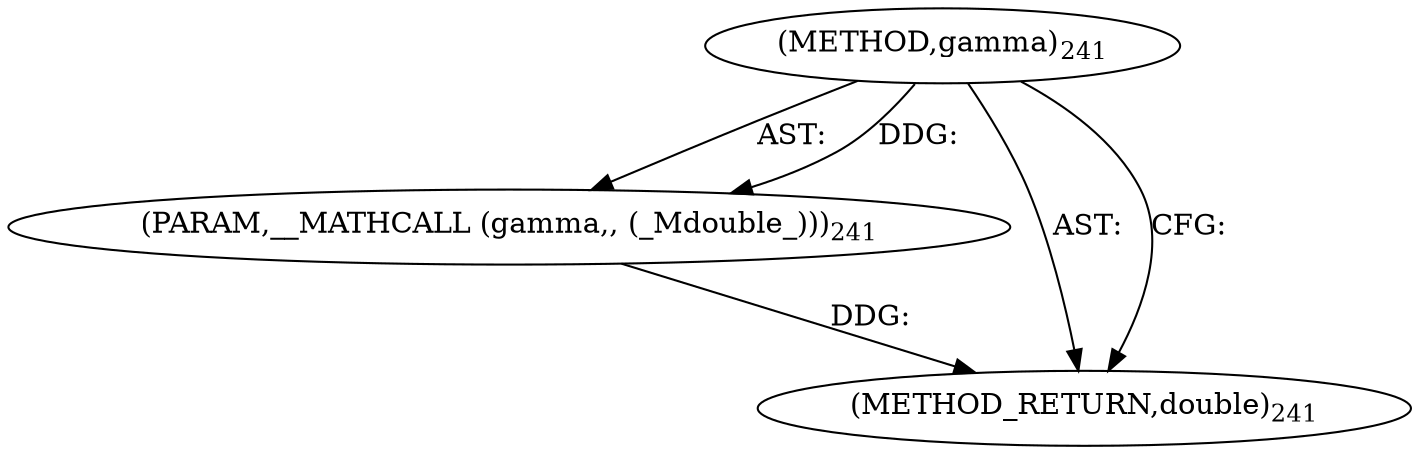 digraph "gamma" {  
"6372" [label = <(METHOD,gamma)<SUB>241</SUB>> ]
"6373" [label = <(PARAM,__MATHCALL (gamma,, (_Mdouble_)))<SUB>241</SUB>> ]
"6374" [label = <(METHOD_RETURN,double)<SUB>241</SUB>> ]
  "6372" -> "6373"  [ label = "AST: "] 
  "6372" -> "6374"  [ label = "AST: "] 
  "6372" -> "6374"  [ label = "CFG: "] 
  "6373" -> "6374"  [ label = "DDG: "] 
  "6372" -> "6373"  [ label = "DDG: "] 
}
